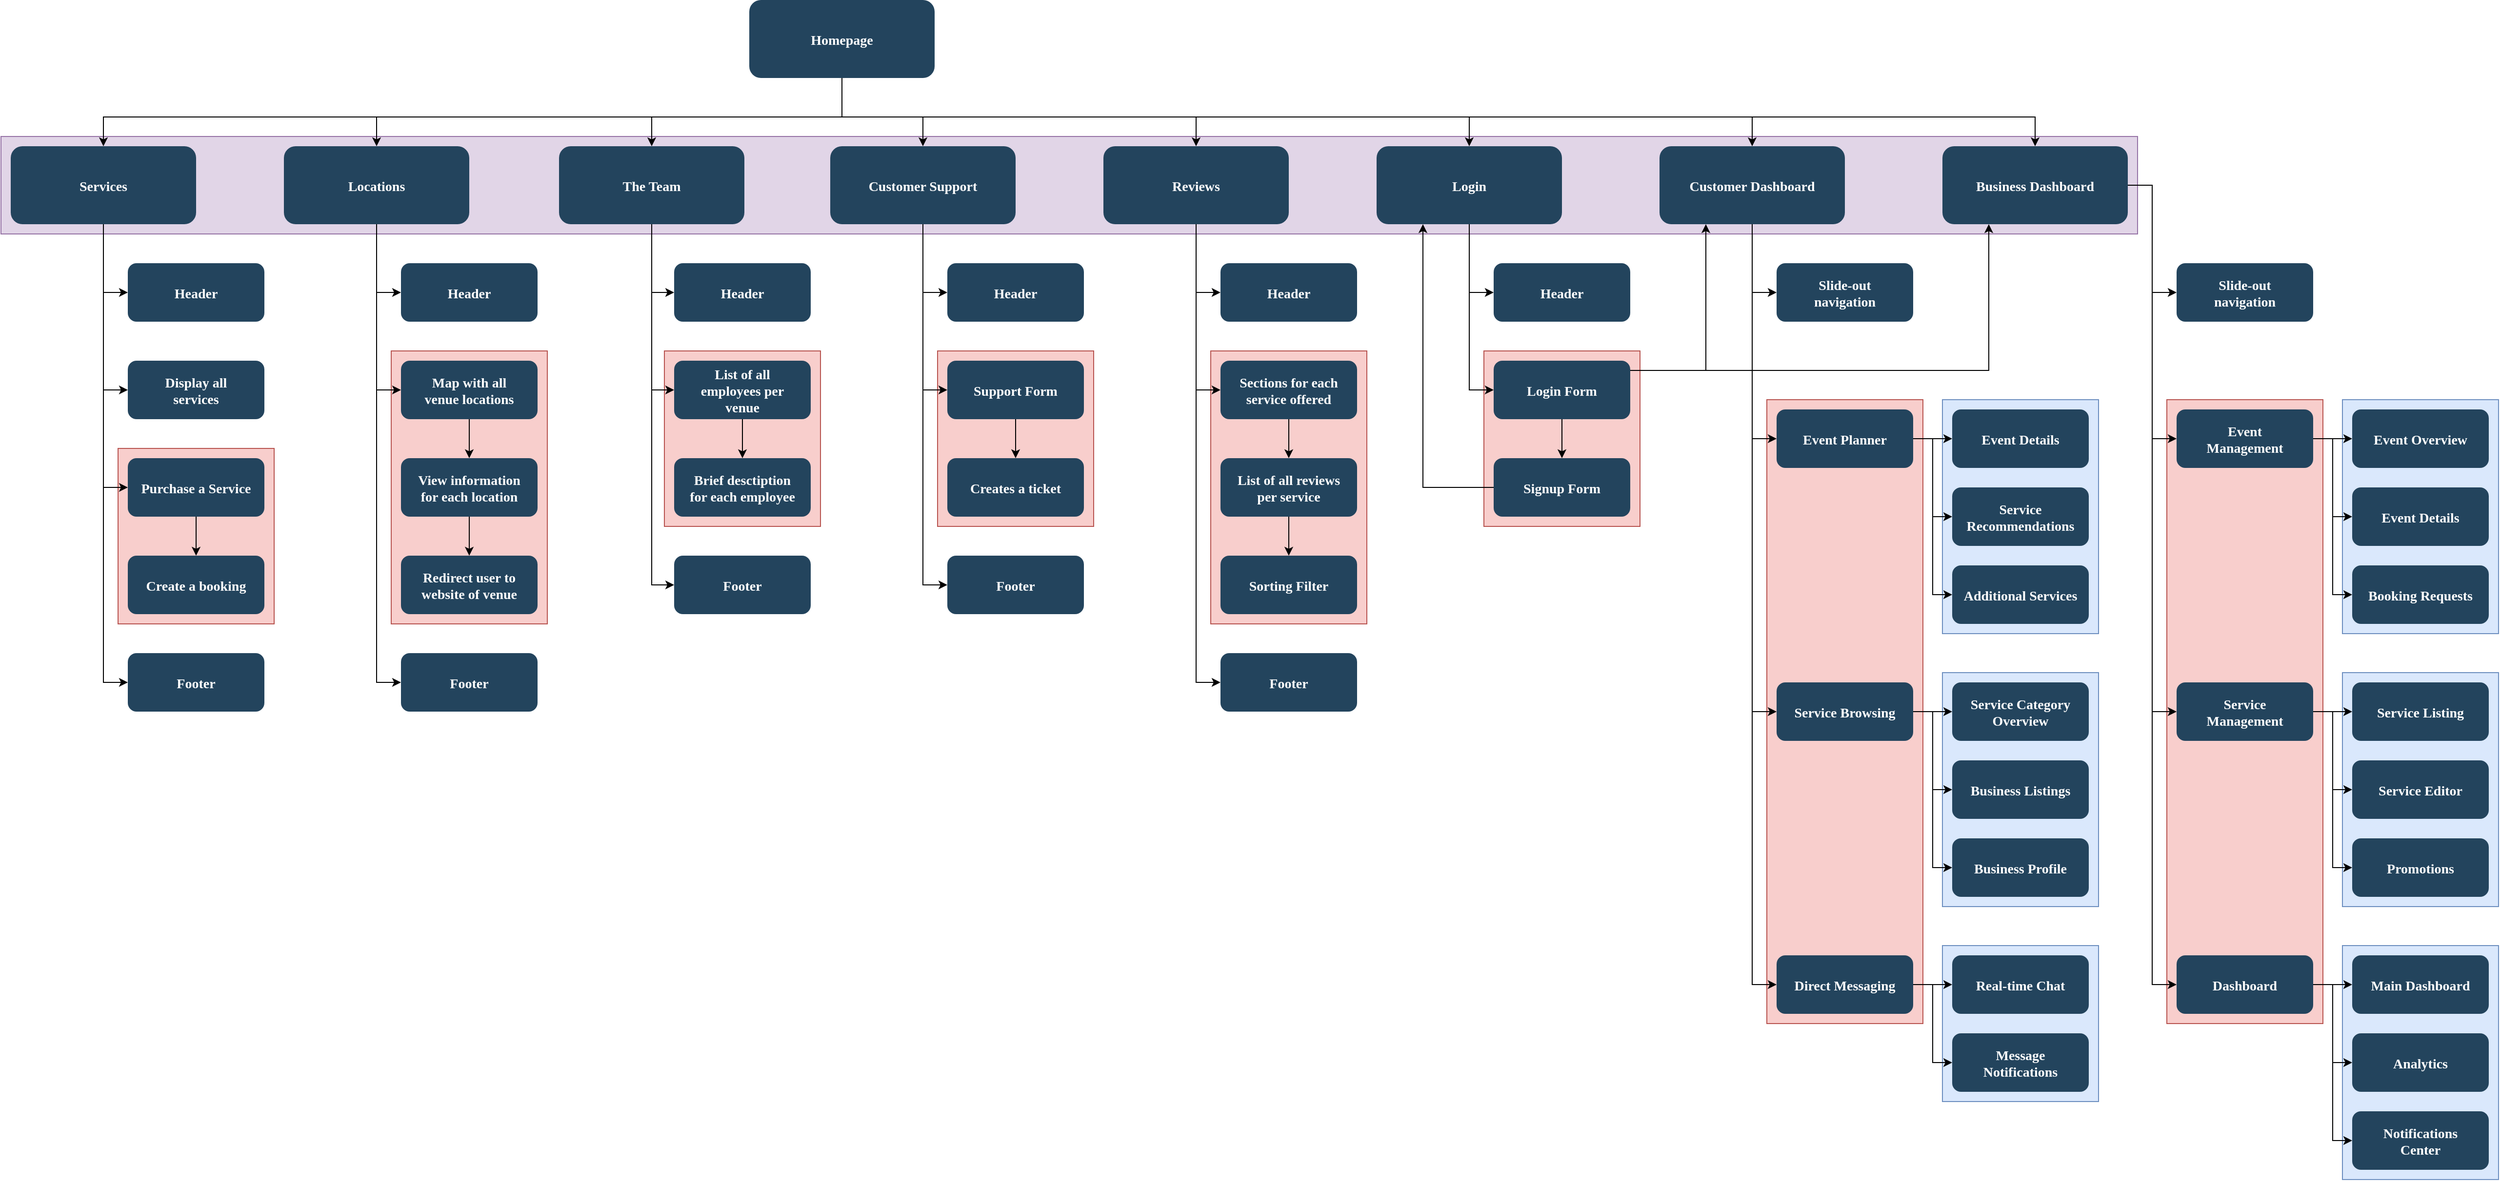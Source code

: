 <mxfile version="25.0.3">
  <diagram name="Page-1" id="2c0d36ab-eaac-3732-788b-9136903baeff">
    <mxGraphModel dx="4534.5" dy="1251" grid="0" gridSize="10" guides="1" tooltips="1" connect="1" arrows="1" fold="1" page="1" pageScale="1.5" pageWidth="1169" pageHeight="827" background="none" math="0" shadow="0">
      <root>
        <mxCell id="0" />
        <mxCell id="1" parent="0" />
        <mxCell id="vO38jHngGVRoSxG0WfzM-252" value="" style="rounded=0;whiteSpace=wrap;html=1;fillColor=#dae8fc;strokeColor=#6c8ebf;" vertex="1" parent="1">
          <mxGeometry x="1980" y="970" width="160" height="160" as="geometry" />
        </mxCell>
        <mxCell id="vO38jHngGVRoSxG0WfzM-261" value="Real-time Chat" style="rounded=1;fillColor=#23445D;gradientColor=none;strokeColor=none;fontColor=#FFFFFF;fontStyle=1;fontFamily=Tahoma;fontSize=14" vertex="1" parent="1">
          <mxGeometry x="1990" y="980" width="140" height="60" as="geometry" />
        </mxCell>
        <mxCell id="vO38jHngGVRoSxG0WfzM-262" value="Message&#xa;Notifications" style="rounded=1;fillColor=#23445D;gradientColor=none;strokeColor=none;fontColor=#FFFFFF;fontStyle=1;fontFamily=Tahoma;fontSize=14" vertex="1" parent="1">
          <mxGeometry x="1990" y="1060" width="140" height="60" as="geometry" />
        </mxCell>
        <mxCell id="vO38jHngGVRoSxG0WfzM-254" value="" style="rounded=0;whiteSpace=wrap;html=1;fillColor=#dae8fc;strokeColor=#6c8ebf;" vertex="1" parent="1">
          <mxGeometry x="1980" y="410" width="160" height="240" as="geometry" />
        </mxCell>
        <mxCell id="vO38jHngGVRoSxG0WfzM-255" value="Event Details" style="rounded=1;fillColor=#23445D;gradientColor=none;strokeColor=none;fontColor=#FFFFFF;fontStyle=1;fontFamily=Tahoma;fontSize=14" vertex="1" parent="1">
          <mxGeometry x="1990" y="420" width="140" height="60" as="geometry" />
        </mxCell>
        <mxCell id="vO38jHngGVRoSxG0WfzM-256" value="Service&#xa;Recommendations" style="rounded=1;fillColor=#23445D;gradientColor=none;strokeColor=none;fontColor=#FFFFFF;fontStyle=1;fontFamily=Tahoma;fontSize=14" vertex="1" parent="1">
          <mxGeometry x="1990" y="500" width="140" height="60" as="geometry" />
        </mxCell>
        <mxCell id="vO38jHngGVRoSxG0WfzM-257" value="Additional Services" style="rounded=1;fillColor=#23445D;gradientColor=none;strokeColor=none;fontColor=#FFFFFF;fontStyle=1;fontFamily=Tahoma;fontSize=14" vertex="1" parent="1">
          <mxGeometry x="1990" y="580" width="140" height="60" as="geometry" />
        </mxCell>
        <mxCell id="vO38jHngGVRoSxG0WfzM-253" value="" style="rounded=0;whiteSpace=wrap;html=1;fillColor=#dae8fc;strokeColor=#6c8ebf;" vertex="1" parent="1">
          <mxGeometry x="1980" y="690" width="160" height="240" as="geometry" />
        </mxCell>
        <mxCell id="vO38jHngGVRoSxG0WfzM-258" value="Service Category&#xa;Overview" style="rounded=1;fillColor=#23445D;gradientColor=none;strokeColor=none;fontColor=#FFFFFF;fontStyle=1;fontFamily=Tahoma;fontSize=14" vertex="1" parent="1">
          <mxGeometry x="1990" y="700" width="140" height="60" as="geometry" />
        </mxCell>
        <mxCell id="vO38jHngGVRoSxG0WfzM-259" value="Business Listings" style="rounded=1;fillColor=#23445D;gradientColor=none;strokeColor=none;fontColor=#FFFFFF;fontStyle=1;fontFamily=Tahoma;fontSize=14" vertex="1" parent="1">
          <mxGeometry x="1990" y="780" width="140" height="60" as="geometry" />
        </mxCell>
        <mxCell id="vO38jHngGVRoSxG0WfzM-260" value="Business Profile" style="rounded=1;fillColor=#23445D;gradientColor=none;strokeColor=none;fontColor=#FFFFFF;fontStyle=1;fontFamily=Tahoma;fontSize=14" vertex="1" parent="1">
          <mxGeometry x="1990" y="860" width="140" height="60" as="geometry" />
        </mxCell>
        <mxCell id="vO38jHngGVRoSxG0WfzM-248" value="" style="rounded=0;whiteSpace=wrap;html=1;fillColor=#f8cecc;strokeColor=#b85450;" vertex="1" parent="1">
          <mxGeometry x="1800" y="410" width="160" height="640" as="geometry" />
        </mxCell>
        <mxCell id="vO38jHngGVRoSxG0WfzM-245" value="" style="rounded=0;whiteSpace=wrap;html=1;fillColor=#dae8fc;strokeColor=#6c8ebf;" vertex="1" parent="1">
          <mxGeometry x="2390" y="970" width="160" height="240" as="geometry" />
        </mxCell>
        <mxCell id="vO38jHngGVRoSxG0WfzM-244" value="" style="rounded=0;whiteSpace=wrap;html=1;fillColor=#dae8fc;strokeColor=#6c8ebf;" vertex="1" parent="1">
          <mxGeometry x="2390" y="690" width="160" height="240" as="geometry" />
        </mxCell>
        <mxCell id="vO38jHngGVRoSxG0WfzM-242" value="" style="rounded=0;whiteSpace=wrap;html=1;fillColor=#dae8fc;strokeColor=#6c8ebf;" vertex="1" parent="1">
          <mxGeometry x="2390" y="410" width="160" height="240" as="geometry" />
        </mxCell>
        <mxCell id="vO38jHngGVRoSxG0WfzM-241" value="" style="rounded=0;whiteSpace=wrap;html=1;fillColor=#f8cecc;strokeColor=#b85450;" vertex="1" parent="1">
          <mxGeometry x="2210" y="410" width="160" height="640" as="geometry" />
        </mxCell>
        <mxCell id="vO38jHngGVRoSxG0WfzM-198" value="" style="rounded=0;whiteSpace=wrap;html=1;fillColor=#f8cecc;strokeColor=#b85450;" vertex="1" parent="1">
          <mxGeometry x="1510" y="360" width="160" height="180" as="geometry" />
        </mxCell>
        <mxCell id="vO38jHngGVRoSxG0WfzM-187" value="" style="rounded=0;whiteSpace=wrap;html=1;fillColor=#f8cecc;strokeColor=#b85450;" vertex="1" parent="1">
          <mxGeometry x="1230" y="360" width="160" height="280" as="geometry" />
        </mxCell>
        <mxCell id="vO38jHngGVRoSxG0WfzM-178" value="" style="rounded=0;whiteSpace=wrap;html=1;fillColor=#f8cecc;strokeColor=#b85450;" vertex="1" parent="1">
          <mxGeometry x="950" y="360" width="160" height="180" as="geometry" />
        </mxCell>
        <mxCell id="vO38jHngGVRoSxG0WfzM-173" value="" style="rounded=0;whiteSpace=wrap;html=1;fillColor=#e1d5e7;strokeColor=#9673a6;" vertex="1" parent="1">
          <mxGeometry x="-10" y="140" width="2190" height="100" as="geometry" />
        </mxCell>
        <mxCell id="vO38jHngGVRoSxG0WfzM-170" value="" style="rounded=0;whiteSpace=wrap;html=1;fillColor=#f8cecc;strokeColor=#b85450;" vertex="1" parent="1">
          <mxGeometry x="110" y="460" width="160" height="180" as="geometry" />
        </mxCell>
        <mxCell id="vO38jHngGVRoSxG0WfzM-169" value="" style="rounded=0;whiteSpace=wrap;html=1;fillColor=#f8cecc;strokeColor=#b85450;" vertex="1" parent="1">
          <mxGeometry x="390" y="360" width="160" height="280" as="geometry" />
        </mxCell>
        <mxCell id="vO38jHngGVRoSxG0WfzM-168" value="" style="rounded=0;whiteSpace=wrap;html=1;fillColor=#f8cecc;strokeColor=#b85450;" vertex="1" parent="1">
          <mxGeometry x="670" y="360" width="160" height="180" as="geometry" />
        </mxCell>
        <mxCell id="vO38jHngGVRoSxG0WfzM-134" style="edgeStyle=orthogonalEdgeStyle;rounded=0;orthogonalLoop=1;jettySize=auto;html=1;" edge="1" parent="1" source="2" target="13">
          <mxGeometry relative="1" as="geometry">
            <Array as="points">
              <mxPoint x="852" y="120" />
              <mxPoint x="95" y="120" />
            </Array>
          </mxGeometry>
        </mxCell>
        <mxCell id="vO38jHngGVRoSxG0WfzM-139" style="edgeStyle=orthogonalEdgeStyle;rounded=0;orthogonalLoop=1;jettySize=auto;html=1;entryX=0.5;entryY=0;entryDx=0;entryDy=0;" edge="1" parent="1" source="2" target="12">
          <mxGeometry relative="1" as="geometry">
            <Array as="points">
              <mxPoint x="852" y="120" />
              <mxPoint x="375" y="120" />
            </Array>
          </mxGeometry>
        </mxCell>
        <mxCell id="vO38jHngGVRoSxG0WfzM-147" style="edgeStyle=orthogonalEdgeStyle;rounded=0;orthogonalLoop=1;jettySize=auto;html=1;entryX=0.5;entryY=0;entryDx=0;entryDy=0;" edge="1" parent="1" source="2" target="10">
          <mxGeometry relative="1" as="geometry">
            <Array as="points">
              <mxPoint x="852" y="120" />
              <mxPoint x="657" y="120" />
            </Array>
          </mxGeometry>
        </mxCell>
        <mxCell id="vO38jHngGVRoSxG0WfzM-207" style="edgeStyle=orthogonalEdgeStyle;rounded=0;orthogonalLoop=1;jettySize=auto;html=1;entryX=0.5;entryY=0;entryDx=0;entryDy=0;" edge="1" parent="1" source="2" target="4">
          <mxGeometry relative="1" as="geometry">
            <Array as="points">
              <mxPoint x="852" y="120" />
              <mxPoint x="935" y="120" />
            </Array>
          </mxGeometry>
        </mxCell>
        <mxCell id="vO38jHngGVRoSxG0WfzM-208" style="edgeStyle=orthogonalEdgeStyle;rounded=0;orthogonalLoop=1;jettySize=auto;html=1;entryX=0.5;entryY=0;entryDx=0;entryDy=0;" edge="1" parent="1" source="2" target="vO38jHngGVRoSxG0WfzM-126">
          <mxGeometry relative="1" as="geometry">
            <Array as="points">
              <mxPoint x="852" y="120" />
              <mxPoint x="1215" y="120" />
            </Array>
          </mxGeometry>
        </mxCell>
        <mxCell id="vO38jHngGVRoSxG0WfzM-209" style="edgeStyle=orthogonalEdgeStyle;rounded=0;orthogonalLoop=1;jettySize=auto;html=1;entryX=0.5;entryY=0;entryDx=0;entryDy=0;" edge="1" parent="1" source="2" target="vO38jHngGVRoSxG0WfzM-127">
          <mxGeometry relative="1" as="geometry">
            <Array as="points">
              <mxPoint x="852" y="120" />
              <mxPoint x="1495" y="120" />
            </Array>
          </mxGeometry>
        </mxCell>
        <mxCell id="vO38jHngGVRoSxG0WfzM-210" style="edgeStyle=orthogonalEdgeStyle;rounded=0;orthogonalLoop=1;jettySize=auto;html=1;" edge="1" parent="1" source="2" target="vO38jHngGVRoSxG0WfzM-199">
          <mxGeometry relative="1" as="geometry">
            <Array as="points">
              <mxPoint x="852" y="120" />
              <mxPoint x="1785" y="120" />
            </Array>
          </mxGeometry>
        </mxCell>
        <mxCell id="vO38jHngGVRoSxG0WfzM-211" style="edgeStyle=orthogonalEdgeStyle;rounded=0;orthogonalLoop=1;jettySize=auto;html=1;entryX=0.5;entryY=0;entryDx=0;entryDy=0;" edge="1" parent="1" source="2" target="vO38jHngGVRoSxG0WfzM-200">
          <mxGeometry relative="1" as="geometry">
            <Array as="points">
              <mxPoint x="852" y="120" />
              <mxPoint x="2075" y="120" />
            </Array>
          </mxGeometry>
        </mxCell>
        <mxCell id="2" value="Homepage" style="rounded=1;fillColor=#23445D;gradientColor=none;strokeColor=none;fontColor=#FFFFFF;fontStyle=1;fontFamily=Tahoma;fontSize=14" parent="1" vertex="1">
          <mxGeometry x="757" width="190" height="80" as="geometry" />
        </mxCell>
        <mxCell id="vO38jHngGVRoSxG0WfzM-172" style="edgeStyle=orthogonalEdgeStyle;rounded=0;orthogonalLoop=1;jettySize=auto;html=1;entryX=0;entryY=0.5;entryDx=0;entryDy=0;" edge="1" parent="1" source="4" target="vO38jHngGVRoSxG0WfzM-171">
          <mxGeometry relative="1" as="geometry" />
        </mxCell>
        <mxCell id="vO38jHngGVRoSxG0WfzM-175" style="edgeStyle=orthogonalEdgeStyle;rounded=0;orthogonalLoop=1;jettySize=auto;html=1;entryX=0;entryY=0.5;entryDx=0;entryDy=0;" edge="1" parent="1" source="4" target="vO38jHngGVRoSxG0WfzM-174">
          <mxGeometry relative="1" as="geometry" />
        </mxCell>
        <mxCell id="vO38jHngGVRoSxG0WfzM-180" style="edgeStyle=orthogonalEdgeStyle;rounded=0;orthogonalLoop=1;jettySize=auto;html=1;entryX=0;entryY=0.5;entryDx=0;entryDy=0;" edge="1" parent="1" source="4" target="vO38jHngGVRoSxG0WfzM-179">
          <mxGeometry relative="1" as="geometry" />
        </mxCell>
        <mxCell id="4" value="Customer Support" style="rounded=1;fillColor=#23445D;gradientColor=none;strokeColor=none;fontColor=#FFFFFF;fontStyle=1;fontFamily=Tahoma;fontSize=14" parent="1" vertex="1">
          <mxGeometry x="840.0" y="150" width="190" height="80" as="geometry" />
        </mxCell>
        <mxCell id="vO38jHngGVRoSxG0WfzM-149" style="edgeStyle=orthogonalEdgeStyle;rounded=0;orthogonalLoop=1;jettySize=auto;html=1;entryX=0;entryY=0.5;entryDx=0;entryDy=0;" edge="1" parent="1" source="10" target="vO38jHngGVRoSxG0WfzM-148">
          <mxGeometry relative="1" as="geometry" />
        </mxCell>
        <mxCell id="vO38jHngGVRoSxG0WfzM-163" style="edgeStyle=orthogonalEdgeStyle;rounded=0;orthogonalLoop=1;jettySize=auto;html=1;entryX=0;entryY=0.5;entryDx=0;entryDy=0;" edge="1" parent="1" source="10" target="vO38jHngGVRoSxG0WfzM-161">
          <mxGeometry relative="1" as="geometry" />
        </mxCell>
        <mxCell id="vO38jHngGVRoSxG0WfzM-167" style="edgeStyle=orthogonalEdgeStyle;rounded=0;orthogonalLoop=1;jettySize=auto;html=1;entryX=0;entryY=0.5;entryDx=0;entryDy=0;" edge="1" parent="1" source="10" target="vO38jHngGVRoSxG0WfzM-166">
          <mxGeometry relative="1" as="geometry" />
        </mxCell>
        <mxCell id="10" value="The Team" style="rounded=1;fillColor=#23445D;gradientColor=none;strokeColor=none;fontColor=#FFFFFF;fontStyle=1;fontFamily=Tahoma;fontSize=14" parent="1" vertex="1">
          <mxGeometry x="562" y="150" width="190" height="80" as="geometry" />
        </mxCell>
        <mxCell id="vO38jHngGVRoSxG0WfzM-138" style="edgeStyle=orthogonalEdgeStyle;rounded=0;orthogonalLoop=1;jettySize=auto;html=1;entryX=0;entryY=0.5;entryDx=0;entryDy=0;" edge="1" parent="1" source="12" target="vO38jHngGVRoSxG0WfzM-137">
          <mxGeometry relative="1" as="geometry" />
        </mxCell>
        <mxCell id="vO38jHngGVRoSxG0WfzM-153" style="edgeStyle=orthogonalEdgeStyle;rounded=0;orthogonalLoop=1;jettySize=auto;html=1;entryX=0;entryY=0.5;entryDx=0;entryDy=0;" edge="1" parent="1" source="12" target="vO38jHngGVRoSxG0WfzM-152">
          <mxGeometry relative="1" as="geometry" />
        </mxCell>
        <mxCell id="vO38jHngGVRoSxG0WfzM-158" style="edgeStyle=orthogonalEdgeStyle;rounded=0;orthogonalLoop=1;jettySize=auto;html=1;entryX=0;entryY=0.5;entryDx=0;entryDy=0;" edge="1" parent="1" source="12" target="vO38jHngGVRoSxG0WfzM-156">
          <mxGeometry relative="1" as="geometry" />
        </mxCell>
        <mxCell id="12" value="Locations" style="rounded=1;fillColor=#23445D;gradientColor=none;strokeColor=none;fontColor=#FFFFFF;fontStyle=1;fontFamily=Tahoma;fontSize=14" parent="1" vertex="1">
          <mxGeometry x="280.0" y="150" width="190" height="80" as="geometry" />
        </mxCell>
        <mxCell id="vO38jHngGVRoSxG0WfzM-131" style="edgeStyle=orthogonalEdgeStyle;rounded=0;orthogonalLoop=1;jettySize=auto;html=1;entryX=0;entryY=0.5;entryDx=0;entryDy=0;" edge="1" parent="1" source="13" target="14">
          <mxGeometry relative="1" as="geometry" />
        </mxCell>
        <mxCell id="vO38jHngGVRoSxG0WfzM-133" style="edgeStyle=orthogonalEdgeStyle;rounded=0;orthogonalLoop=1;jettySize=auto;html=1;entryX=0;entryY=0.5;entryDx=0;entryDy=0;" edge="1" parent="1" source="13" target="vO38jHngGVRoSxG0WfzM-132">
          <mxGeometry relative="1" as="geometry" />
        </mxCell>
        <mxCell id="vO38jHngGVRoSxG0WfzM-151" style="edgeStyle=orthogonalEdgeStyle;rounded=0;orthogonalLoop=1;jettySize=auto;html=1;entryX=0;entryY=0.5;entryDx=0;entryDy=0;" edge="1" parent="1" source="13" target="vO38jHngGVRoSxG0WfzM-150">
          <mxGeometry relative="1" as="geometry" />
        </mxCell>
        <mxCell id="vO38jHngGVRoSxG0WfzM-155" style="edgeStyle=orthogonalEdgeStyle;rounded=0;orthogonalLoop=1;jettySize=auto;html=1;entryX=0;entryY=0.5;entryDx=0;entryDy=0;" edge="1" parent="1" source="13" target="vO38jHngGVRoSxG0WfzM-154">
          <mxGeometry relative="1" as="geometry" />
        </mxCell>
        <mxCell id="13" value="Services" style="rounded=1;fillColor=#23445D;gradientColor=none;strokeColor=none;fontColor=#FFFFFF;fontStyle=1;fontFamily=Tahoma;fontSize=14" parent="1" vertex="1">
          <mxGeometry y="150" width="190" height="80" as="geometry" />
        </mxCell>
        <mxCell id="14" value="Display all&#xa;services" style="rounded=1;fillColor=#23445D;gradientColor=none;strokeColor=none;fontColor=#FFFFFF;fontStyle=1;fontFamily=Tahoma;fontSize=14" parent="1" vertex="1">
          <mxGeometry x="120" y="370" width="140" height="60" as="geometry" />
        </mxCell>
        <mxCell id="vO38jHngGVRoSxG0WfzM-182" style="edgeStyle=orthogonalEdgeStyle;rounded=0;orthogonalLoop=1;jettySize=auto;html=1;entryX=0;entryY=0.5;entryDx=0;entryDy=0;" edge="1" parent="1" source="vO38jHngGVRoSxG0WfzM-126" target="vO38jHngGVRoSxG0WfzM-181">
          <mxGeometry relative="1" as="geometry" />
        </mxCell>
        <mxCell id="vO38jHngGVRoSxG0WfzM-184" style="edgeStyle=orthogonalEdgeStyle;rounded=0;orthogonalLoop=1;jettySize=auto;html=1;entryX=0;entryY=0.5;entryDx=0;entryDy=0;" edge="1" parent="1" source="vO38jHngGVRoSxG0WfzM-126" target="vO38jHngGVRoSxG0WfzM-183">
          <mxGeometry relative="1" as="geometry" />
        </mxCell>
        <mxCell id="vO38jHngGVRoSxG0WfzM-189" style="edgeStyle=orthogonalEdgeStyle;rounded=0;orthogonalLoop=1;jettySize=auto;html=1;entryX=0;entryY=0.5;entryDx=0;entryDy=0;" edge="1" parent="1" source="vO38jHngGVRoSxG0WfzM-126" target="vO38jHngGVRoSxG0WfzM-188">
          <mxGeometry relative="1" as="geometry" />
        </mxCell>
        <mxCell id="vO38jHngGVRoSxG0WfzM-126" value="Reviews" style="rounded=1;fillColor=#23445D;gradientColor=none;strokeColor=none;fontColor=#FFFFFF;fontStyle=1;fontFamily=Tahoma;fontSize=14" vertex="1" parent="1">
          <mxGeometry x="1120.0" y="150" width="190" height="80" as="geometry" />
        </mxCell>
        <mxCell id="vO38jHngGVRoSxG0WfzM-193" style="edgeStyle=orthogonalEdgeStyle;rounded=0;orthogonalLoop=1;jettySize=auto;html=1;entryX=0;entryY=0.5;entryDx=0;entryDy=0;" edge="1" parent="1" source="vO38jHngGVRoSxG0WfzM-127" target="vO38jHngGVRoSxG0WfzM-192">
          <mxGeometry relative="1" as="geometry" />
        </mxCell>
        <mxCell id="vO38jHngGVRoSxG0WfzM-195" style="edgeStyle=orthogonalEdgeStyle;rounded=0;orthogonalLoop=1;jettySize=auto;html=1;entryX=0;entryY=0.5;entryDx=0;entryDy=0;" edge="1" parent="1" source="vO38jHngGVRoSxG0WfzM-127" target="vO38jHngGVRoSxG0WfzM-194">
          <mxGeometry relative="1" as="geometry" />
        </mxCell>
        <mxCell id="vO38jHngGVRoSxG0WfzM-127" value="Login" style="rounded=1;fillColor=#23445D;gradientColor=none;strokeColor=none;fontColor=#FFFFFF;fontStyle=1;fontFamily=Tahoma;fontSize=14" vertex="1" parent="1">
          <mxGeometry x="1400.0" y="150" width="190" height="80" as="geometry" />
        </mxCell>
        <mxCell id="vO38jHngGVRoSxG0WfzM-136" style="edgeStyle=orthogonalEdgeStyle;rounded=0;orthogonalLoop=1;jettySize=auto;html=1;entryX=0.5;entryY=0;entryDx=0;entryDy=0;" edge="1" parent="1" source="vO38jHngGVRoSxG0WfzM-132" target="vO38jHngGVRoSxG0WfzM-135">
          <mxGeometry relative="1" as="geometry" />
        </mxCell>
        <mxCell id="vO38jHngGVRoSxG0WfzM-132" value="Purchase a Service" style="rounded=1;fillColor=#23445D;gradientColor=none;strokeColor=none;fontColor=#FFFFFF;fontStyle=1;fontFamily=Tahoma;fontSize=14" vertex="1" parent="1">
          <mxGeometry x="120" y="470" width="140" height="60" as="geometry" />
        </mxCell>
        <mxCell id="vO38jHngGVRoSxG0WfzM-135" value="Create a booking" style="rounded=1;fillColor=#23445D;gradientColor=none;strokeColor=none;fontColor=#FFFFFF;fontStyle=1;fontFamily=Tahoma;fontSize=14" vertex="1" parent="1">
          <mxGeometry x="120" y="570" width="140" height="60" as="geometry" />
        </mxCell>
        <mxCell id="vO38jHngGVRoSxG0WfzM-143" style="edgeStyle=orthogonalEdgeStyle;rounded=0;orthogonalLoop=1;jettySize=auto;html=1;entryX=0.5;entryY=0;entryDx=0;entryDy=0;" edge="1" parent="1" source="vO38jHngGVRoSxG0WfzM-137" target="vO38jHngGVRoSxG0WfzM-140">
          <mxGeometry relative="1" as="geometry" />
        </mxCell>
        <mxCell id="vO38jHngGVRoSxG0WfzM-137" value="Map with all&#xa;venue locations" style="rounded=1;fillColor=#23445D;gradientColor=none;strokeColor=none;fontColor=#FFFFFF;fontStyle=1;fontFamily=Tahoma;fontSize=14" vertex="1" parent="1">
          <mxGeometry x="400" y="370" width="140" height="60" as="geometry" />
        </mxCell>
        <mxCell id="vO38jHngGVRoSxG0WfzM-145" style="edgeStyle=orthogonalEdgeStyle;rounded=0;orthogonalLoop=1;jettySize=auto;html=1;entryX=0.5;entryY=0;entryDx=0;entryDy=0;" edge="1" parent="1" source="vO38jHngGVRoSxG0WfzM-140" target="vO38jHngGVRoSxG0WfzM-144">
          <mxGeometry relative="1" as="geometry" />
        </mxCell>
        <mxCell id="vO38jHngGVRoSxG0WfzM-140" value="View information&#xa;for each location" style="rounded=1;fillColor=#23445D;gradientColor=none;strokeColor=none;fontColor=#FFFFFF;fontStyle=1;fontFamily=Tahoma;fontSize=14" vertex="1" parent="1">
          <mxGeometry x="400" y="470" width="140" height="60" as="geometry" />
        </mxCell>
        <mxCell id="vO38jHngGVRoSxG0WfzM-144" value="Redirect user to&#xa;website of venue" style="rounded=1;fillColor=#23445D;gradientColor=none;strokeColor=none;fontColor=#FFFFFF;fontStyle=1;fontFamily=Tahoma;fontSize=14" vertex="1" parent="1">
          <mxGeometry x="400" y="570" width="140" height="60" as="geometry" />
        </mxCell>
        <mxCell id="vO38jHngGVRoSxG0WfzM-165" style="edgeStyle=orthogonalEdgeStyle;rounded=0;orthogonalLoop=1;jettySize=auto;html=1;entryX=0.5;entryY=0;entryDx=0;entryDy=0;" edge="1" parent="1" source="vO38jHngGVRoSxG0WfzM-148" target="vO38jHngGVRoSxG0WfzM-164">
          <mxGeometry relative="1" as="geometry" />
        </mxCell>
        <mxCell id="vO38jHngGVRoSxG0WfzM-148" value="List of all&#xa;employees per&#xa;venue" style="rounded=1;fillColor=#23445D;gradientColor=none;strokeColor=none;fontColor=#FFFFFF;fontStyle=1;fontFamily=Tahoma;fontSize=14" vertex="1" parent="1">
          <mxGeometry x="680" y="370" width="140" height="60" as="geometry" />
        </mxCell>
        <mxCell id="vO38jHngGVRoSxG0WfzM-150" value="Header" style="rounded=1;fillColor=#23445D;gradientColor=none;strokeColor=none;fontColor=#FFFFFF;fontStyle=1;fontFamily=Tahoma;fontSize=14" vertex="1" parent="1">
          <mxGeometry x="120" y="270" width="140" height="60" as="geometry" />
        </mxCell>
        <mxCell id="vO38jHngGVRoSxG0WfzM-152" value="Header" style="rounded=1;fillColor=#23445D;gradientColor=none;strokeColor=none;fontColor=#FFFFFF;fontStyle=1;fontFamily=Tahoma;fontSize=14" vertex="1" parent="1">
          <mxGeometry x="400" y="270" width="140" height="60" as="geometry" />
        </mxCell>
        <mxCell id="vO38jHngGVRoSxG0WfzM-154" value="Footer" style="rounded=1;fillColor=#23445D;gradientColor=none;strokeColor=none;fontColor=#FFFFFF;fontStyle=1;fontFamily=Tahoma;fontSize=14" vertex="1" parent="1">
          <mxGeometry x="120" y="670" width="140" height="60" as="geometry" />
        </mxCell>
        <mxCell id="vO38jHngGVRoSxG0WfzM-156" value="Footer" style="rounded=1;fillColor=#23445D;gradientColor=none;strokeColor=none;fontColor=#FFFFFF;fontStyle=1;fontFamily=Tahoma;fontSize=14" vertex="1" parent="1">
          <mxGeometry x="400" y="670" width="140" height="60" as="geometry" />
        </mxCell>
        <mxCell id="vO38jHngGVRoSxG0WfzM-161" value="Header" style="rounded=1;fillColor=#23445D;gradientColor=none;strokeColor=none;fontColor=#FFFFFF;fontStyle=1;fontFamily=Tahoma;fontSize=14" vertex="1" parent="1">
          <mxGeometry x="680" y="270" width="140" height="60" as="geometry" />
        </mxCell>
        <mxCell id="vO38jHngGVRoSxG0WfzM-164" value="Brief desctiption&#xa;for each employee" style="rounded=1;fillColor=#23445D;gradientColor=none;strokeColor=none;fontColor=#FFFFFF;fontStyle=1;fontFamily=Tahoma;fontSize=14" vertex="1" parent="1">
          <mxGeometry x="680" y="470" width="140" height="60" as="geometry" />
        </mxCell>
        <mxCell id="vO38jHngGVRoSxG0WfzM-166" value="Footer" style="rounded=1;fillColor=#23445D;gradientColor=none;strokeColor=none;fontColor=#FFFFFF;fontStyle=1;fontFamily=Tahoma;fontSize=14" vertex="1" parent="1">
          <mxGeometry x="680" y="570" width="140" height="60" as="geometry" />
        </mxCell>
        <mxCell id="vO38jHngGVRoSxG0WfzM-171" value="Header" style="rounded=1;fillColor=#23445D;gradientColor=none;strokeColor=none;fontColor=#FFFFFF;fontStyle=1;fontFamily=Tahoma;fontSize=14" vertex="1" parent="1">
          <mxGeometry x="960" y="270" width="140" height="60" as="geometry" />
        </mxCell>
        <mxCell id="vO38jHngGVRoSxG0WfzM-177" value="" style="edgeStyle=orthogonalEdgeStyle;rounded=0;orthogonalLoop=1;jettySize=auto;html=1;" edge="1" parent="1" source="vO38jHngGVRoSxG0WfzM-174" target="vO38jHngGVRoSxG0WfzM-176">
          <mxGeometry relative="1" as="geometry" />
        </mxCell>
        <mxCell id="vO38jHngGVRoSxG0WfzM-174" value="Support Form" style="rounded=1;fillColor=#23445D;gradientColor=none;strokeColor=none;fontColor=#FFFFFF;fontStyle=1;fontFamily=Tahoma;fontSize=14" vertex="1" parent="1">
          <mxGeometry x="960" y="370" width="140" height="60" as="geometry" />
        </mxCell>
        <mxCell id="vO38jHngGVRoSxG0WfzM-176" value="Creates a ticket" style="rounded=1;fillColor=#23445D;gradientColor=none;strokeColor=none;fontColor=#FFFFFF;fontStyle=1;fontFamily=Tahoma;fontSize=14" vertex="1" parent="1">
          <mxGeometry x="960" y="470" width="140" height="60" as="geometry" />
        </mxCell>
        <mxCell id="vO38jHngGVRoSxG0WfzM-179" value="Footer" style="rounded=1;fillColor=#23445D;gradientColor=none;strokeColor=none;fontColor=#FFFFFF;fontStyle=1;fontFamily=Tahoma;fontSize=14" vertex="1" parent="1">
          <mxGeometry x="960" y="570" width="140" height="60" as="geometry" />
        </mxCell>
        <mxCell id="vO38jHngGVRoSxG0WfzM-181" value="Header" style="rounded=1;fillColor=#23445D;gradientColor=none;strokeColor=none;fontColor=#FFFFFF;fontStyle=1;fontFamily=Tahoma;fontSize=14" vertex="1" parent="1">
          <mxGeometry x="1240" y="270" width="140" height="60" as="geometry" />
        </mxCell>
        <mxCell id="vO38jHngGVRoSxG0WfzM-186" value="" style="edgeStyle=orthogonalEdgeStyle;rounded=0;orthogonalLoop=1;jettySize=auto;html=1;" edge="1" parent="1" source="vO38jHngGVRoSxG0WfzM-183" target="vO38jHngGVRoSxG0WfzM-185">
          <mxGeometry relative="1" as="geometry" />
        </mxCell>
        <mxCell id="vO38jHngGVRoSxG0WfzM-183" value="Sections for each&#xa;service offered" style="rounded=1;fillColor=#23445D;gradientColor=none;strokeColor=none;fontColor=#FFFFFF;fontStyle=1;fontFamily=Tahoma;fontSize=14" vertex="1" parent="1">
          <mxGeometry x="1240" y="370" width="140" height="60" as="geometry" />
        </mxCell>
        <mxCell id="vO38jHngGVRoSxG0WfzM-191" value="" style="edgeStyle=orthogonalEdgeStyle;rounded=0;orthogonalLoop=1;jettySize=auto;html=1;" edge="1" parent="1" source="vO38jHngGVRoSxG0WfzM-185" target="vO38jHngGVRoSxG0WfzM-190">
          <mxGeometry relative="1" as="geometry" />
        </mxCell>
        <mxCell id="vO38jHngGVRoSxG0WfzM-185" value="List of all reviews&#xa;per service" style="rounded=1;fillColor=#23445D;gradientColor=none;strokeColor=none;fontColor=#FFFFFF;fontStyle=1;fontFamily=Tahoma;fontSize=14" vertex="1" parent="1">
          <mxGeometry x="1240" y="470" width="140" height="60" as="geometry" />
        </mxCell>
        <mxCell id="vO38jHngGVRoSxG0WfzM-188" value="Footer" style="rounded=1;fillColor=#23445D;gradientColor=none;strokeColor=none;fontColor=#FFFFFF;fontStyle=1;fontFamily=Tahoma;fontSize=14" vertex="1" parent="1">
          <mxGeometry x="1240" y="670" width="140" height="60" as="geometry" />
        </mxCell>
        <mxCell id="vO38jHngGVRoSxG0WfzM-190" value="Sorting Filter" style="rounded=1;fillColor=#23445D;gradientColor=none;strokeColor=none;fontColor=#FFFFFF;fontStyle=1;fontFamily=Tahoma;fontSize=14" vertex="1" parent="1">
          <mxGeometry x="1240" y="570" width="140" height="60" as="geometry" />
        </mxCell>
        <mxCell id="vO38jHngGVRoSxG0WfzM-192" value="Header" style="rounded=1;fillColor=#23445D;gradientColor=none;strokeColor=none;fontColor=#FFFFFF;fontStyle=1;fontFamily=Tahoma;fontSize=14" vertex="1" parent="1">
          <mxGeometry x="1520" y="270" width="140" height="60" as="geometry" />
        </mxCell>
        <mxCell id="vO38jHngGVRoSxG0WfzM-197" value="" style="edgeStyle=orthogonalEdgeStyle;rounded=0;orthogonalLoop=1;jettySize=auto;html=1;" edge="1" parent="1" source="vO38jHngGVRoSxG0WfzM-194" target="vO38jHngGVRoSxG0WfzM-196">
          <mxGeometry relative="1" as="geometry" />
        </mxCell>
        <mxCell id="vO38jHngGVRoSxG0WfzM-212" style="edgeStyle=orthogonalEdgeStyle;rounded=0;orthogonalLoop=1;jettySize=auto;html=1;entryX=0.25;entryY=1;entryDx=0;entryDy=0;" edge="1" parent="1" source="vO38jHngGVRoSxG0WfzM-194" target="vO38jHngGVRoSxG0WfzM-199">
          <mxGeometry relative="1" as="geometry">
            <Array as="points">
              <mxPoint x="1738" y="380" />
            </Array>
          </mxGeometry>
        </mxCell>
        <mxCell id="vO38jHngGVRoSxG0WfzM-246" style="edgeStyle=orthogonalEdgeStyle;rounded=0;orthogonalLoop=1;jettySize=auto;html=1;entryX=0.25;entryY=1;entryDx=0;entryDy=0;" edge="1" parent="1" source="vO38jHngGVRoSxG0WfzM-194" target="vO38jHngGVRoSxG0WfzM-200">
          <mxGeometry relative="1" as="geometry">
            <Array as="points">
              <mxPoint x="2028" y="380" />
            </Array>
          </mxGeometry>
        </mxCell>
        <mxCell id="vO38jHngGVRoSxG0WfzM-194" value="Login Form" style="rounded=1;fillColor=#23445D;gradientColor=none;strokeColor=none;fontColor=#FFFFFF;fontStyle=1;fontFamily=Tahoma;fontSize=14" vertex="1" parent="1">
          <mxGeometry x="1520" y="370" width="140" height="60" as="geometry" />
        </mxCell>
        <mxCell id="vO38jHngGVRoSxG0WfzM-206" style="edgeStyle=orthogonalEdgeStyle;rounded=0;orthogonalLoop=1;jettySize=auto;html=1;entryX=0.25;entryY=1;entryDx=0;entryDy=0;" edge="1" parent="1" source="vO38jHngGVRoSxG0WfzM-196" target="vO38jHngGVRoSxG0WfzM-127">
          <mxGeometry relative="1" as="geometry">
            <Array as="points">
              <mxPoint x="1448" y="500" />
            </Array>
          </mxGeometry>
        </mxCell>
        <mxCell id="vO38jHngGVRoSxG0WfzM-196" value="Signup Form" style="rounded=1;fillColor=#23445D;gradientColor=none;strokeColor=none;fontColor=#FFFFFF;fontStyle=1;fontFamily=Tahoma;fontSize=14" vertex="1" parent="1">
          <mxGeometry x="1520" y="470" width="140" height="60" as="geometry" />
        </mxCell>
        <mxCell id="vO38jHngGVRoSxG0WfzM-214" style="edgeStyle=orthogonalEdgeStyle;rounded=0;orthogonalLoop=1;jettySize=auto;html=1;entryX=0;entryY=0.5;entryDx=0;entryDy=0;" edge="1" parent="1" source="vO38jHngGVRoSxG0WfzM-199" target="vO38jHngGVRoSxG0WfzM-213">
          <mxGeometry relative="1" as="geometry" />
        </mxCell>
        <mxCell id="vO38jHngGVRoSxG0WfzM-249" style="edgeStyle=orthogonalEdgeStyle;rounded=0;orthogonalLoop=1;jettySize=auto;html=1;entryX=0;entryY=0.5;entryDx=0;entryDy=0;" edge="1" parent="1" source="vO38jHngGVRoSxG0WfzM-199" target="vO38jHngGVRoSxG0WfzM-247">
          <mxGeometry relative="1" as="geometry" />
        </mxCell>
        <mxCell id="vO38jHngGVRoSxG0WfzM-273" style="edgeStyle=orthogonalEdgeStyle;rounded=0;orthogonalLoop=1;jettySize=auto;html=1;entryX=0;entryY=0.5;entryDx=0;entryDy=0;" edge="1" parent="1" source="vO38jHngGVRoSxG0WfzM-199" target="vO38jHngGVRoSxG0WfzM-250">
          <mxGeometry relative="1" as="geometry" />
        </mxCell>
        <mxCell id="vO38jHngGVRoSxG0WfzM-274" style="edgeStyle=orthogonalEdgeStyle;rounded=0;orthogonalLoop=1;jettySize=auto;html=1;entryX=0;entryY=0.5;entryDx=0;entryDy=0;" edge="1" parent="1" source="vO38jHngGVRoSxG0WfzM-199" target="vO38jHngGVRoSxG0WfzM-251">
          <mxGeometry relative="1" as="geometry" />
        </mxCell>
        <mxCell id="vO38jHngGVRoSxG0WfzM-199" value="Customer Dashboard" style="rounded=1;fillColor=#23445D;gradientColor=none;strokeColor=none;fontColor=#FFFFFF;fontStyle=1;fontFamily=Tahoma;fontSize=14" vertex="1" parent="1">
          <mxGeometry x="1690.0" y="150" width="190" height="80" as="geometry" />
        </mxCell>
        <mxCell id="vO38jHngGVRoSxG0WfzM-216" style="edgeStyle=orthogonalEdgeStyle;rounded=0;orthogonalLoop=1;jettySize=auto;html=1;entryX=0;entryY=0.5;entryDx=0;entryDy=0;" edge="1" parent="1" source="vO38jHngGVRoSxG0WfzM-200" target="vO38jHngGVRoSxG0WfzM-215">
          <mxGeometry relative="1" as="geometry" />
        </mxCell>
        <mxCell id="vO38jHngGVRoSxG0WfzM-218" style="edgeStyle=orthogonalEdgeStyle;rounded=0;orthogonalLoop=1;jettySize=auto;html=1;entryX=0;entryY=0.5;entryDx=0;entryDy=0;" edge="1" parent="1" source="vO38jHngGVRoSxG0WfzM-200" target="vO38jHngGVRoSxG0WfzM-217">
          <mxGeometry relative="1" as="geometry" />
        </mxCell>
        <mxCell id="vO38jHngGVRoSxG0WfzM-226" style="edgeStyle=orthogonalEdgeStyle;rounded=0;orthogonalLoop=1;jettySize=auto;html=1;entryX=0;entryY=0.5;entryDx=0;entryDy=0;" edge="1" parent="1" source="vO38jHngGVRoSxG0WfzM-200" target="vO38jHngGVRoSxG0WfzM-225">
          <mxGeometry relative="1" as="geometry" />
        </mxCell>
        <mxCell id="vO38jHngGVRoSxG0WfzM-240" style="edgeStyle=orthogonalEdgeStyle;rounded=0;orthogonalLoop=1;jettySize=auto;html=1;entryX=0;entryY=0.5;entryDx=0;entryDy=0;" edge="1" parent="1" source="vO38jHngGVRoSxG0WfzM-200" target="vO38jHngGVRoSxG0WfzM-236">
          <mxGeometry relative="1" as="geometry" />
        </mxCell>
        <mxCell id="vO38jHngGVRoSxG0WfzM-200" value="Business Dashboard" style="rounded=1;fillColor=#23445D;gradientColor=none;strokeColor=none;fontColor=#FFFFFF;fontStyle=1;fontFamily=Tahoma;fontSize=14" vertex="1" parent="1">
          <mxGeometry x="1980.0" y="150" width="190" height="80" as="geometry" />
        </mxCell>
        <mxCell id="vO38jHngGVRoSxG0WfzM-213" value="Slide-out&#xa;navigation" style="rounded=1;fillColor=#23445D;gradientColor=none;strokeColor=none;fontColor=#FFFFFF;fontStyle=1;fontFamily=Tahoma;fontSize=14" vertex="1" parent="1">
          <mxGeometry x="1810" y="270" width="140" height="60" as="geometry" />
        </mxCell>
        <mxCell id="vO38jHngGVRoSxG0WfzM-215" value="Slide-out&#xa;navigation" style="rounded=1;fillColor=#23445D;gradientColor=none;strokeColor=none;fontColor=#FFFFFF;fontStyle=1;fontFamily=Tahoma;fontSize=14" vertex="1" parent="1">
          <mxGeometry x="2220" y="270" width="140" height="60" as="geometry" />
        </mxCell>
        <mxCell id="vO38jHngGVRoSxG0WfzM-220" style="edgeStyle=orthogonalEdgeStyle;rounded=0;orthogonalLoop=1;jettySize=auto;html=1;entryX=0;entryY=0.5;entryDx=0;entryDy=0;" edge="1" parent="1" source="vO38jHngGVRoSxG0WfzM-217" target="vO38jHngGVRoSxG0WfzM-219">
          <mxGeometry relative="1" as="geometry" />
        </mxCell>
        <mxCell id="vO38jHngGVRoSxG0WfzM-222" style="edgeStyle=orthogonalEdgeStyle;rounded=0;orthogonalLoop=1;jettySize=auto;html=1;entryX=0;entryY=0.5;entryDx=0;entryDy=0;" edge="1" parent="1" source="vO38jHngGVRoSxG0WfzM-217" target="vO38jHngGVRoSxG0WfzM-221">
          <mxGeometry relative="1" as="geometry" />
        </mxCell>
        <mxCell id="vO38jHngGVRoSxG0WfzM-224" style="edgeStyle=orthogonalEdgeStyle;rounded=0;orthogonalLoop=1;jettySize=auto;html=1;entryX=0;entryY=0.5;entryDx=0;entryDy=0;" edge="1" parent="1" source="vO38jHngGVRoSxG0WfzM-217" target="vO38jHngGVRoSxG0WfzM-223">
          <mxGeometry relative="1" as="geometry" />
        </mxCell>
        <mxCell id="vO38jHngGVRoSxG0WfzM-217" value="Event&#xa;Management" style="rounded=1;fillColor=#23445D;gradientColor=none;strokeColor=none;fontColor=#FFFFFF;fontStyle=1;fontFamily=Tahoma;fontSize=14" vertex="1" parent="1">
          <mxGeometry x="2220" y="420" width="140" height="60" as="geometry" />
        </mxCell>
        <mxCell id="vO38jHngGVRoSxG0WfzM-219" value="Event Overview" style="rounded=1;fillColor=#23445D;gradientColor=none;strokeColor=none;fontColor=#FFFFFF;fontStyle=1;fontFamily=Tahoma;fontSize=14" vertex="1" parent="1">
          <mxGeometry x="2400" y="420" width="140" height="60" as="geometry" />
        </mxCell>
        <mxCell id="vO38jHngGVRoSxG0WfzM-221" value="Event Details" style="rounded=1;fillColor=#23445D;gradientColor=none;strokeColor=none;fontColor=#FFFFFF;fontStyle=1;fontFamily=Tahoma;fontSize=14" vertex="1" parent="1">
          <mxGeometry x="2400" y="500" width="140" height="60" as="geometry" />
        </mxCell>
        <mxCell id="vO38jHngGVRoSxG0WfzM-223" value="Booking Requests" style="rounded=1;fillColor=#23445D;gradientColor=none;strokeColor=none;fontColor=#FFFFFF;fontStyle=1;fontFamily=Tahoma;fontSize=14" vertex="1" parent="1">
          <mxGeometry x="2400" y="580" width="140" height="60" as="geometry" />
        </mxCell>
        <mxCell id="vO38jHngGVRoSxG0WfzM-230" style="edgeStyle=orthogonalEdgeStyle;rounded=0;orthogonalLoop=1;jettySize=auto;html=1;entryX=0;entryY=0.5;entryDx=0;entryDy=0;" edge="1" parent="1" source="vO38jHngGVRoSxG0WfzM-225" target="vO38jHngGVRoSxG0WfzM-227">
          <mxGeometry relative="1" as="geometry" />
        </mxCell>
        <mxCell id="vO38jHngGVRoSxG0WfzM-231" style="edgeStyle=orthogonalEdgeStyle;rounded=0;orthogonalLoop=1;jettySize=auto;html=1;entryX=0;entryY=0.5;entryDx=0;entryDy=0;" edge="1" parent="1" source="vO38jHngGVRoSxG0WfzM-225" target="vO38jHngGVRoSxG0WfzM-228">
          <mxGeometry relative="1" as="geometry" />
        </mxCell>
        <mxCell id="vO38jHngGVRoSxG0WfzM-232" style="edgeStyle=orthogonalEdgeStyle;rounded=0;orthogonalLoop=1;jettySize=auto;html=1;entryX=0;entryY=0.5;entryDx=0;entryDy=0;" edge="1" parent="1" source="vO38jHngGVRoSxG0WfzM-225" target="vO38jHngGVRoSxG0WfzM-229">
          <mxGeometry relative="1" as="geometry" />
        </mxCell>
        <mxCell id="vO38jHngGVRoSxG0WfzM-225" value="Service&#xa;Management" style="rounded=1;fillColor=#23445D;gradientColor=none;strokeColor=none;fontColor=#FFFFFF;fontStyle=1;fontFamily=Tahoma;fontSize=14" vertex="1" parent="1">
          <mxGeometry x="2220" y="700" width="140" height="60" as="geometry" />
        </mxCell>
        <mxCell id="vO38jHngGVRoSxG0WfzM-227" value="Service Listing" style="rounded=1;fillColor=#23445D;gradientColor=none;strokeColor=none;fontColor=#FFFFFF;fontStyle=1;fontFamily=Tahoma;fontSize=14" vertex="1" parent="1">
          <mxGeometry x="2400" y="700" width="140" height="60" as="geometry" />
        </mxCell>
        <mxCell id="vO38jHngGVRoSxG0WfzM-228" value="Service Editor" style="rounded=1;fillColor=#23445D;gradientColor=none;strokeColor=none;fontColor=#FFFFFF;fontStyle=1;fontFamily=Tahoma;fontSize=14" vertex="1" parent="1">
          <mxGeometry x="2400" y="780" width="140" height="60" as="geometry" />
        </mxCell>
        <mxCell id="vO38jHngGVRoSxG0WfzM-229" value="Promotions" style="rounded=1;fillColor=#23445D;gradientColor=none;strokeColor=none;fontColor=#FFFFFF;fontStyle=1;fontFamily=Tahoma;fontSize=14" vertex="1" parent="1">
          <mxGeometry x="2400" y="860" width="140" height="60" as="geometry" />
        </mxCell>
        <mxCell id="vO38jHngGVRoSxG0WfzM-233" style="edgeStyle=orthogonalEdgeStyle;rounded=0;orthogonalLoop=1;jettySize=auto;html=1;entryX=0;entryY=0.5;entryDx=0;entryDy=0;" edge="1" parent="1" source="vO38jHngGVRoSxG0WfzM-236" target="vO38jHngGVRoSxG0WfzM-237">
          <mxGeometry relative="1" as="geometry" />
        </mxCell>
        <mxCell id="vO38jHngGVRoSxG0WfzM-234" style="edgeStyle=orthogonalEdgeStyle;rounded=0;orthogonalLoop=1;jettySize=auto;html=1;entryX=0;entryY=0.5;entryDx=0;entryDy=0;" edge="1" parent="1" source="vO38jHngGVRoSxG0WfzM-236" target="vO38jHngGVRoSxG0WfzM-238">
          <mxGeometry relative="1" as="geometry" />
        </mxCell>
        <mxCell id="vO38jHngGVRoSxG0WfzM-235" style="edgeStyle=orthogonalEdgeStyle;rounded=0;orthogonalLoop=1;jettySize=auto;html=1;entryX=0;entryY=0.5;entryDx=0;entryDy=0;" edge="1" parent="1" source="vO38jHngGVRoSxG0WfzM-236" target="vO38jHngGVRoSxG0WfzM-239">
          <mxGeometry relative="1" as="geometry" />
        </mxCell>
        <mxCell id="vO38jHngGVRoSxG0WfzM-236" value="Dashboard" style="rounded=1;fillColor=#23445D;gradientColor=none;strokeColor=none;fontColor=#FFFFFF;fontStyle=1;fontFamily=Tahoma;fontSize=14" vertex="1" parent="1">
          <mxGeometry x="2220" y="980" width="140" height="60" as="geometry" />
        </mxCell>
        <mxCell id="vO38jHngGVRoSxG0WfzM-237" value="Main Dashboard" style="rounded=1;fillColor=#23445D;gradientColor=none;strokeColor=none;fontColor=#FFFFFF;fontStyle=1;fontFamily=Tahoma;fontSize=14" vertex="1" parent="1">
          <mxGeometry x="2400" y="980" width="140" height="60" as="geometry" />
        </mxCell>
        <mxCell id="vO38jHngGVRoSxG0WfzM-238" value="Analytics" style="rounded=1;fillColor=#23445D;gradientColor=none;strokeColor=none;fontColor=#FFFFFF;fontStyle=1;fontFamily=Tahoma;fontSize=14" vertex="1" parent="1">
          <mxGeometry x="2400" y="1060" width="140" height="60" as="geometry" />
        </mxCell>
        <mxCell id="vO38jHngGVRoSxG0WfzM-239" value="Notifications&#xa;Center" style="rounded=1;fillColor=#23445D;gradientColor=none;strokeColor=none;fontColor=#FFFFFF;fontStyle=1;fontFamily=Tahoma;fontSize=14" vertex="1" parent="1">
          <mxGeometry x="2400" y="1140" width="140" height="60" as="geometry" />
        </mxCell>
        <mxCell id="vO38jHngGVRoSxG0WfzM-267" value="" style="edgeStyle=orthogonalEdgeStyle;rounded=0;orthogonalLoop=1;jettySize=auto;html=1;" edge="1" parent="1" source="vO38jHngGVRoSxG0WfzM-247" target="vO38jHngGVRoSxG0WfzM-255">
          <mxGeometry relative="1" as="geometry" />
        </mxCell>
        <mxCell id="vO38jHngGVRoSxG0WfzM-268" style="edgeStyle=orthogonalEdgeStyle;rounded=0;orthogonalLoop=1;jettySize=auto;html=1;entryX=0;entryY=0.5;entryDx=0;entryDy=0;" edge="1" parent="1" source="vO38jHngGVRoSxG0WfzM-247" target="vO38jHngGVRoSxG0WfzM-256">
          <mxGeometry relative="1" as="geometry" />
        </mxCell>
        <mxCell id="vO38jHngGVRoSxG0WfzM-269" style="edgeStyle=orthogonalEdgeStyle;rounded=0;orthogonalLoop=1;jettySize=auto;html=1;entryX=0;entryY=0.5;entryDx=0;entryDy=0;" edge="1" parent="1" source="vO38jHngGVRoSxG0WfzM-247" target="vO38jHngGVRoSxG0WfzM-257">
          <mxGeometry relative="1" as="geometry" />
        </mxCell>
        <mxCell id="vO38jHngGVRoSxG0WfzM-247" value="Event Planner" style="rounded=1;fillColor=#23445D;gradientColor=none;strokeColor=none;fontColor=#FFFFFF;fontStyle=1;fontFamily=Tahoma;fontSize=14" vertex="1" parent="1">
          <mxGeometry x="1810" y="420" width="140" height="60" as="geometry" />
        </mxCell>
        <mxCell id="vO38jHngGVRoSxG0WfzM-264" value="" style="edgeStyle=orthogonalEdgeStyle;rounded=0;orthogonalLoop=1;jettySize=auto;html=1;" edge="1" parent="1" source="vO38jHngGVRoSxG0WfzM-250" target="vO38jHngGVRoSxG0WfzM-258">
          <mxGeometry relative="1" as="geometry" />
        </mxCell>
        <mxCell id="vO38jHngGVRoSxG0WfzM-265" style="edgeStyle=orthogonalEdgeStyle;rounded=0;orthogonalLoop=1;jettySize=auto;html=1;entryX=0;entryY=0.5;entryDx=0;entryDy=0;" edge="1" parent="1" source="vO38jHngGVRoSxG0WfzM-250" target="vO38jHngGVRoSxG0WfzM-259">
          <mxGeometry relative="1" as="geometry" />
        </mxCell>
        <mxCell id="vO38jHngGVRoSxG0WfzM-266" style="edgeStyle=orthogonalEdgeStyle;rounded=0;orthogonalLoop=1;jettySize=auto;html=1;entryX=0;entryY=0.5;entryDx=0;entryDy=0;" edge="1" parent="1" source="vO38jHngGVRoSxG0WfzM-250" target="vO38jHngGVRoSxG0WfzM-260">
          <mxGeometry relative="1" as="geometry" />
        </mxCell>
        <mxCell id="vO38jHngGVRoSxG0WfzM-250" value="Service Browsing" style="rounded=1;fillColor=#23445D;gradientColor=none;strokeColor=none;fontColor=#FFFFFF;fontStyle=1;fontFamily=Tahoma;fontSize=14" vertex="1" parent="1">
          <mxGeometry x="1810" y="700" width="140" height="60" as="geometry" />
        </mxCell>
        <mxCell id="vO38jHngGVRoSxG0WfzM-270" value="" style="edgeStyle=orthogonalEdgeStyle;rounded=0;orthogonalLoop=1;jettySize=auto;html=1;" edge="1" parent="1" source="vO38jHngGVRoSxG0WfzM-251" target="vO38jHngGVRoSxG0WfzM-261">
          <mxGeometry relative="1" as="geometry" />
        </mxCell>
        <mxCell id="vO38jHngGVRoSxG0WfzM-271" style="edgeStyle=orthogonalEdgeStyle;rounded=0;orthogonalLoop=1;jettySize=auto;html=1;entryX=0;entryY=0.5;entryDx=0;entryDy=0;" edge="1" parent="1" source="vO38jHngGVRoSxG0WfzM-251" target="vO38jHngGVRoSxG0WfzM-262">
          <mxGeometry relative="1" as="geometry" />
        </mxCell>
        <mxCell id="vO38jHngGVRoSxG0WfzM-251" value="Direct Messaging" style="rounded=1;fillColor=#23445D;gradientColor=none;strokeColor=none;fontColor=#FFFFFF;fontStyle=1;fontFamily=Tahoma;fontSize=14" vertex="1" parent="1">
          <mxGeometry x="1810" y="980" width="140" height="60" as="geometry" />
        </mxCell>
      </root>
    </mxGraphModel>
  </diagram>
</mxfile>

